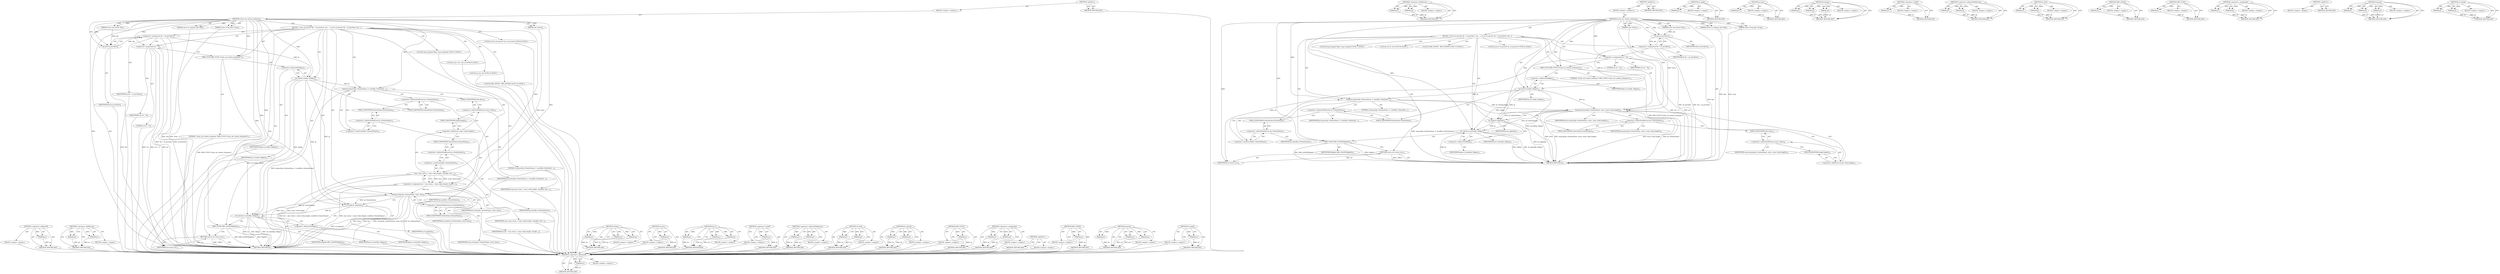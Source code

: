digraph "wl_apply" {
vulnerable_111 [label=<(METHOD,&lt;operator&gt;.addressOf)>];
vulnerable_112 [label=<(PARAM,p1)>];
vulnerable_113 [label=<(BLOCK,&lt;empty&gt;,&lt;empty&gt;)>];
vulnerable_114 [label=<(METHOD_RETURN,ANY)>];
vulnerable_136 [label=<(METHOD,&lt;operator&gt;.fieldAccess)>];
vulnerable_137 [label=<(PARAM,p1)>];
vulnerable_138 [label=<(PARAM,p2)>];
vulnerable_139 [label=<(BLOCK,&lt;empty&gt;,&lt;empty&gt;)>];
vulnerable_140 [label=<(METHOD_RETURN,ANY)>];
vulnerable_6 [label=<(METHOD,&lt;global&gt;)<SUB>1</SUB>>];
vulnerable_7 [label=<(BLOCK,&lt;empty&gt;,&lt;empty&gt;)<SUB>1</SUB>>];
vulnerable_8 [label=<(METHOD,wvlan_set_station_nickname)<SUB>1</SUB>>];
vulnerable_9 [label=<(PARAM,struct net_device *dev)<SUB>1</SUB>>];
vulnerable_10 [label=<(PARAM,struct iw_request_info *info)<SUB>2</SUB>>];
vulnerable_11 [label=<(PARAM,union iwreq_data *wrqu)<SUB>3</SUB>>];
vulnerable_12 [label=<(PARAM,char *extra)<SUB>4</SUB>>];
vulnerable_13 [label=<(BLOCK,{
 	struct wl_private *lp = wl_priv(dev);
 	uns...,{
 	struct wl_private *lp = wl_priv(dev);
 	uns...)<SUB>5</SUB>>];
vulnerable_14 [label="<(LOCAL,struct wl_private* lp: wl_private*)<SUB>6</SUB>>"];
vulnerable_15 [label=<(&lt;operator&gt;.assignment,*lp = wl_priv(dev))<SUB>6</SUB>>];
vulnerable_16 [label=<(IDENTIFIER,lp,*lp = wl_priv(dev))<SUB>6</SUB>>];
vulnerable_17 [label=<(wl_priv,wl_priv(dev))<SUB>6</SUB>>];
vulnerable_18 [label=<(IDENTIFIER,dev,wl_priv(dev))<SUB>6</SUB>>];
vulnerable_19 [label="<(LOCAL,long unsigned flags: long unsigned)<SUB>7</SUB>>"];
vulnerable_20 [label="<(LOCAL,int ret: int)<SUB>8</SUB>>"];
vulnerable_21 [label=<(&lt;operator&gt;.assignment,ret = 0)<SUB>8</SUB>>];
vulnerable_22 [label=<(IDENTIFIER,ret,ret = 0)<SUB>8</SUB>>];
vulnerable_23 [label=<(LITERAL,0,ret = 0)<SUB>8</SUB>>];
vulnerable_24 [label=<(DBG_FUNC,DBG_FUNC(&quot;wvlan_set_station_nickname&quot;))<SUB>12</SUB>>];
vulnerable_25 [label=<(LITERAL,&quot;wvlan_set_station_nickname&quot;,DBG_FUNC(&quot;wvlan_set_station_nickname&quot;))<SUB>12</SUB>>];
vulnerable_26 [label="<(LOCAL,DBG_ENTER : DBG_ENTER)<SUB>13</SUB>>"];
vulnerable_27 [label=<(wl_lock,wl_lock(lp, &amp;flags))<SUB>15</SUB>>];
vulnerable_28 [label=<(IDENTIFIER,lp,wl_lock(lp, &amp;flags))<SUB>15</SUB>>];
vulnerable_29 [label=<(&lt;operator&gt;.addressOf,&amp;flags)<SUB>15</SUB>>];
vulnerable_30 [label=<(IDENTIFIER,flags,wl_lock(lp, &amp;flags))<SUB>15</SUB>>];
vulnerable_31 [label=<(memset,memset(lp-&gt;StationName, 0, sizeof(lp-&gt;StationNa...)<SUB>17</SUB>>];
vulnerable_32 [label=<(&lt;operator&gt;.indirectFieldAccess,lp-&gt;StationName)<SUB>17</SUB>>];
vulnerable_33 [label=<(IDENTIFIER,lp,memset(lp-&gt;StationName, 0, sizeof(lp-&gt;StationNa...)<SUB>17</SUB>>];
vulnerable_34 [label=<(FIELD_IDENTIFIER,StationName,StationName)<SUB>17</SUB>>];
vulnerable_35 [label=<(LITERAL,0,memset(lp-&gt;StationName, 0, sizeof(lp-&gt;StationNa...)<SUB>17</SUB>>];
vulnerable_36 [label=<(&lt;operator&gt;.sizeOf,sizeof(lp-&gt;StationName))<SUB>17</SUB>>];
vulnerable_37 [label=<(&lt;operator&gt;.indirectFieldAccess,lp-&gt;StationName)<SUB>17</SUB>>];
vulnerable_38 [label=<(IDENTIFIER,lp,sizeof(lp-&gt;StationName))<SUB>17</SUB>>];
vulnerable_39 [label=<(FIELD_IDENTIFIER,StationName,StationName)<SUB>17</SUB>>];
vulnerable_40 [label=<(memcpy,memcpy(lp-&gt;StationName, extra, wrqu-&gt;data.length))<SUB>18</SUB>>];
vulnerable_41 [label=<(&lt;operator&gt;.indirectFieldAccess,lp-&gt;StationName)<SUB>18</SUB>>];
vulnerable_42 [label=<(IDENTIFIER,lp,memcpy(lp-&gt;StationName, extra, wrqu-&gt;data.length))<SUB>18</SUB>>];
vulnerable_43 [label=<(FIELD_IDENTIFIER,StationName,StationName)<SUB>18</SUB>>];
vulnerable_44 [label=<(IDENTIFIER,extra,memcpy(lp-&gt;StationName, extra, wrqu-&gt;data.length))<SUB>18</SUB>>];
vulnerable_45 [label=<(&lt;operator&gt;.fieldAccess,wrqu-&gt;data.length)<SUB>18</SUB>>];
vulnerable_46 [label=<(&lt;operator&gt;.indirectFieldAccess,wrqu-&gt;data)<SUB>18</SUB>>];
vulnerable_47 [label=<(IDENTIFIER,wrqu,memcpy(lp-&gt;StationName, extra, wrqu-&gt;data.length))<SUB>18</SUB>>];
vulnerable_48 [label=<(FIELD_IDENTIFIER,data,data)<SUB>18</SUB>>];
vulnerable_49 [label=<(FIELD_IDENTIFIER,length,length)<SUB>18</SUB>>];
vulnerable_50 [label=<(wl_apply,wl_apply(lp))<SUB>21</SUB>>];
vulnerable_51 [label=<(IDENTIFIER,lp,wl_apply(lp))<SUB>21</SUB>>];
vulnerable_52 [label=<(wl_unlock,wl_unlock(lp, &amp;flags))<SUB>22</SUB>>];
vulnerable_53 [label=<(IDENTIFIER,lp,wl_unlock(lp, &amp;flags))<SUB>22</SUB>>];
vulnerable_54 [label=<(&lt;operator&gt;.addressOf,&amp;flags)<SUB>22</SUB>>];
vulnerable_55 [label=<(IDENTIFIER,flags,wl_unlock(lp, &amp;flags))<SUB>22</SUB>>];
vulnerable_56 [label=<(DBG_LEAVE,DBG_LEAVE(DbgInfo))<SUB>24</SUB>>];
vulnerable_57 [label=<(IDENTIFIER,DbgInfo,DBG_LEAVE(DbgInfo))<SUB>24</SUB>>];
vulnerable_58 [label=<(RETURN,return ret;,return ret;)<SUB>25</SUB>>];
vulnerable_59 [label=<(IDENTIFIER,ret,return ret;)<SUB>25</SUB>>];
vulnerable_60 [label=<(METHOD_RETURN,int)<SUB>1</SUB>>];
vulnerable_62 [label=<(METHOD_RETURN,ANY)<SUB>1</SUB>>];
vulnerable_141 [label=<(METHOD,wl_apply)>];
vulnerable_142 [label=<(PARAM,p1)>];
vulnerable_143 [label=<(BLOCK,&lt;empty&gt;,&lt;empty&gt;)>];
vulnerable_144 [label=<(METHOD_RETURN,ANY)>];
vulnerable_98 [label=<(METHOD,wl_priv)>];
vulnerable_99 [label=<(PARAM,p1)>];
vulnerable_100 [label=<(BLOCK,&lt;empty&gt;,&lt;empty&gt;)>];
vulnerable_101 [label=<(METHOD_RETURN,ANY)>];
vulnerable_130 [label=<(METHOD,memcpy)>];
vulnerable_131 [label=<(PARAM,p1)>];
vulnerable_132 [label=<(PARAM,p2)>];
vulnerable_133 [label=<(PARAM,p3)>];
vulnerable_134 [label=<(BLOCK,&lt;empty&gt;,&lt;empty&gt;)>];
vulnerable_135 [label=<(METHOD_RETURN,ANY)>];
vulnerable_126 [label=<(METHOD,&lt;operator&gt;.sizeOf)>];
vulnerable_127 [label=<(PARAM,p1)>];
vulnerable_128 [label=<(BLOCK,&lt;empty&gt;,&lt;empty&gt;)>];
vulnerable_129 [label=<(METHOD_RETURN,ANY)>];
vulnerable_121 [label=<(METHOD,&lt;operator&gt;.indirectFieldAccess)>];
vulnerable_122 [label=<(PARAM,p1)>];
vulnerable_123 [label=<(PARAM,p2)>];
vulnerable_124 [label=<(BLOCK,&lt;empty&gt;,&lt;empty&gt;)>];
vulnerable_125 [label=<(METHOD_RETURN,ANY)>];
vulnerable_106 [label=<(METHOD,wl_lock)>];
vulnerable_107 [label=<(PARAM,p1)>];
vulnerable_108 [label=<(PARAM,p2)>];
vulnerable_109 [label=<(BLOCK,&lt;empty&gt;,&lt;empty&gt;)>];
vulnerable_110 [label=<(METHOD_RETURN,ANY)>];
vulnerable_150 [label=<(METHOD,DBG_LEAVE)>];
vulnerable_151 [label=<(PARAM,p1)>];
vulnerable_152 [label=<(BLOCK,&lt;empty&gt;,&lt;empty&gt;)>];
vulnerable_153 [label=<(METHOD_RETURN,ANY)>];
vulnerable_102 [label=<(METHOD,DBG_FUNC)>];
vulnerable_103 [label=<(PARAM,p1)>];
vulnerable_104 [label=<(BLOCK,&lt;empty&gt;,&lt;empty&gt;)>];
vulnerable_105 [label=<(METHOD_RETURN,ANY)>];
vulnerable_93 [label=<(METHOD,&lt;operator&gt;.assignment)>];
vulnerable_94 [label=<(PARAM,p1)>];
vulnerable_95 [label=<(PARAM,p2)>];
vulnerable_96 [label=<(BLOCK,&lt;empty&gt;,&lt;empty&gt;)>];
vulnerable_97 [label=<(METHOD_RETURN,ANY)>];
vulnerable_87 [label=<(METHOD,&lt;global&gt;)<SUB>1</SUB>>];
vulnerable_88 [label=<(BLOCK,&lt;empty&gt;,&lt;empty&gt;)>];
vulnerable_89 [label=<(METHOD_RETURN,ANY)>];
vulnerable_115 [label=<(METHOD,memset)>];
vulnerable_116 [label=<(PARAM,p1)>];
vulnerable_117 [label=<(PARAM,p2)>];
vulnerable_118 [label=<(PARAM,p3)>];
vulnerable_119 [label=<(BLOCK,&lt;empty&gt;,&lt;empty&gt;)>];
vulnerable_120 [label=<(METHOD_RETURN,ANY)>];
vulnerable_145 [label=<(METHOD,wl_unlock)>];
vulnerable_146 [label=<(PARAM,p1)>];
vulnerable_147 [label=<(PARAM,p2)>];
vulnerable_148 [label=<(BLOCK,&lt;empty&gt;,&lt;empty&gt;)>];
vulnerable_149 [label=<(METHOD_RETURN,ANY)>];
fixed_123 [label=<(METHOD,&lt;operator&gt;.addressOf)>];
fixed_124 [label=<(PARAM,p1)>];
fixed_125 [label=<(BLOCK,&lt;empty&gt;,&lt;empty&gt;)>];
fixed_126 [label=<(METHOD_RETURN,ANY)>];
fixed_148 [label=<(METHOD,&lt;operator&gt;.fieldAccess)>];
fixed_149 [label=<(PARAM,p1)>];
fixed_150 [label=<(PARAM,p2)>];
fixed_151 [label=<(BLOCK,&lt;empty&gt;,&lt;empty&gt;)>];
fixed_152 [label=<(METHOD_RETURN,ANY)>];
fixed_6 [label=<(METHOD,&lt;global&gt;)<SUB>1</SUB>>];
fixed_7 [label=<(BLOCK,&lt;empty&gt;,&lt;empty&gt;)<SUB>1</SUB>>];
fixed_8 [label=<(METHOD,wvlan_set_station_nickname)<SUB>1</SUB>>];
fixed_9 [label=<(PARAM,struct net_device *dev)<SUB>1</SUB>>];
fixed_10 [label=<(PARAM,struct iw_request_info *info)<SUB>2</SUB>>];
fixed_11 [label=<(PARAM,union iwreq_data *wrqu)<SUB>3</SUB>>];
fixed_12 [label=<(PARAM,char *extra)<SUB>4</SUB>>];
fixed_13 [label=<(BLOCK,{
 	struct wl_private *lp = wl_priv(dev);
 	uns...,{
 	struct wl_private *lp = wl_priv(dev);
 	uns...)<SUB>5</SUB>>];
fixed_14 [label="<(LOCAL,struct wl_private* lp: wl_private*)<SUB>6</SUB>>"];
fixed_15 [label=<(&lt;operator&gt;.assignment,*lp = wl_priv(dev))<SUB>6</SUB>>];
fixed_16 [label=<(IDENTIFIER,lp,*lp = wl_priv(dev))<SUB>6</SUB>>];
fixed_17 [label=<(wl_priv,wl_priv(dev))<SUB>6</SUB>>];
fixed_18 [label=<(IDENTIFIER,dev,wl_priv(dev))<SUB>6</SUB>>];
fixed_19 [label="<(LOCAL,long unsigned flags: long unsigned)<SUB>7</SUB>>"];
fixed_20 [label="<(LOCAL,size_t len: size_t)<SUB>8</SUB>>"];
fixed_21 [label="<(LOCAL,int ret: int)<SUB>9</SUB>>"];
fixed_22 [label=<(&lt;operator&gt;.assignment,ret = 0)<SUB>9</SUB>>];
fixed_23 [label=<(IDENTIFIER,ret,ret = 0)<SUB>9</SUB>>];
fixed_24 [label=<(LITERAL,0,ret = 0)<SUB>9</SUB>>];
fixed_25 [label=<(DBG_FUNC,DBG_FUNC(&quot;wvlan_set_station_nickname&quot;))<SUB>13</SUB>>];
fixed_26 [label=<(LITERAL,&quot;wvlan_set_station_nickname&quot;,DBG_FUNC(&quot;wvlan_set_station_nickname&quot;))<SUB>13</SUB>>];
fixed_27 [label="<(LOCAL,DBG_ENTER : DBG_ENTER)<SUB>14</SUB>>"];
fixed_28 [label=<(wl_lock,wl_lock(lp, &amp;flags))<SUB>16</SUB>>];
fixed_29 [label=<(IDENTIFIER,lp,wl_lock(lp, &amp;flags))<SUB>16</SUB>>];
fixed_30 [label=<(&lt;operator&gt;.addressOf,&amp;flags)<SUB>16</SUB>>];
fixed_31 [label=<(IDENTIFIER,flags,wl_lock(lp, &amp;flags))<SUB>16</SUB>>];
fixed_32 [label=<(memset,memset(lp-&gt;StationName, 0, sizeof(lp-&gt;StationNa...)<SUB>18</SUB>>];
fixed_33 [label=<(&lt;operator&gt;.indirectFieldAccess,lp-&gt;StationName)<SUB>18</SUB>>];
fixed_34 [label=<(IDENTIFIER,lp,memset(lp-&gt;StationName, 0, sizeof(lp-&gt;StationNa...)<SUB>18</SUB>>];
fixed_35 [label=<(FIELD_IDENTIFIER,StationName,StationName)<SUB>18</SUB>>];
fixed_36 [label=<(LITERAL,0,memset(lp-&gt;StationName, 0, sizeof(lp-&gt;StationNa...)<SUB>18</SUB>>];
fixed_37 [label=<(&lt;operator&gt;.sizeOf,sizeof(lp-&gt;StationName))<SUB>18</SUB>>];
fixed_38 [label=<(&lt;operator&gt;.indirectFieldAccess,lp-&gt;StationName)<SUB>18</SUB>>];
fixed_39 [label=<(IDENTIFIER,lp,sizeof(lp-&gt;StationName))<SUB>18</SUB>>];
fixed_40 [label=<(FIELD_IDENTIFIER,StationName,StationName)<SUB>18</SUB>>];
fixed_41 [label=<(&lt;operator&gt;.assignment,len = min_t(size_t, wrqu-&gt;data.length, sizeof(l...)<SUB>19</SUB>>];
fixed_42 [label=<(IDENTIFIER,len,len = min_t(size_t, wrqu-&gt;data.length, sizeof(l...)<SUB>19</SUB>>];
fixed_43 [label=<(min_t,min_t(size_t, wrqu-&gt;data.length, sizeof(lp-&gt;Sta...)<SUB>19</SUB>>];
fixed_44 [label=<(IDENTIFIER,size_t,min_t(size_t, wrqu-&gt;data.length, sizeof(lp-&gt;Sta...)<SUB>19</SUB>>];
fixed_45 [label=<(&lt;operator&gt;.fieldAccess,wrqu-&gt;data.length)<SUB>19</SUB>>];
fixed_46 [label=<(&lt;operator&gt;.indirectFieldAccess,wrqu-&gt;data)<SUB>19</SUB>>];
fixed_47 [label=<(IDENTIFIER,wrqu,min_t(size_t, wrqu-&gt;data.length, sizeof(lp-&gt;Sta...)<SUB>19</SUB>>];
fixed_48 [label=<(FIELD_IDENTIFIER,data,data)<SUB>19</SUB>>];
fixed_49 [label=<(FIELD_IDENTIFIER,length,length)<SUB>19</SUB>>];
fixed_50 [label=<(&lt;operator&gt;.sizeOf,sizeof(lp-&gt;StationName))<SUB>19</SUB>>];
fixed_51 [label=<(&lt;operator&gt;.indirectFieldAccess,lp-&gt;StationName)<SUB>19</SUB>>];
fixed_52 [label=<(IDENTIFIER,lp,sizeof(lp-&gt;StationName))<SUB>19</SUB>>];
fixed_53 [label=<(FIELD_IDENTIFIER,StationName,StationName)<SUB>19</SUB>>];
fixed_54 [label=<(strlcpy,strlcpy(lp-&gt;StationName, extra, len))<SUB>20</SUB>>];
fixed_55 [label=<(&lt;operator&gt;.indirectFieldAccess,lp-&gt;StationName)<SUB>20</SUB>>];
fixed_56 [label=<(IDENTIFIER,lp,strlcpy(lp-&gt;StationName, extra, len))<SUB>20</SUB>>];
fixed_57 [label=<(FIELD_IDENTIFIER,StationName,StationName)<SUB>20</SUB>>];
fixed_58 [label=<(IDENTIFIER,extra,strlcpy(lp-&gt;StationName, extra, len))<SUB>20</SUB>>];
fixed_59 [label=<(IDENTIFIER,len,strlcpy(lp-&gt;StationName, extra, len))<SUB>20</SUB>>];
fixed_60 [label=<(wl_apply,wl_apply(lp))<SUB>23</SUB>>];
fixed_61 [label=<(IDENTIFIER,lp,wl_apply(lp))<SUB>23</SUB>>];
fixed_62 [label=<(wl_unlock,wl_unlock(lp, &amp;flags))<SUB>24</SUB>>];
fixed_63 [label=<(IDENTIFIER,lp,wl_unlock(lp, &amp;flags))<SUB>24</SUB>>];
fixed_64 [label=<(&lt;operator&gt;.addressOf,&amp;flags)<SUB>24</SUB>>];
fixed_65 [label=<(IDENTIFIER,flags,wl_unlock(lp, &amp;flags))<SUB>24</SUB>>];
fixed_66 [label=<(DBG_LEAVE,DBG_LEAVE(DbgInfo))<SUB>26</SUB>>];
fixed_67 [label=<(IDENTIFIER,DbgInfo,DBG_LEAVE(DbgInfo))<SUB>26</SUB>>];
fixed_68 [label=<(RETURN,return ret;,return ret;)<SUB>27</SUB>>];
fixed_69 [label=<(IDENTIFIER,ret,return ret;)<SUB>27</SUB>>];
fixed_70 [label=<(METHOD_RETURN,int)<SUB>1</SUB>>];
fixed_72 [label=<(METHOD_RETURN,ANY)<SUB>1</SUB>>];
fixed_153 [label=<(METHOD,strlcpy)>];
fixed_154 [label=<(PARAM,p1)>];
fixed_155 [label=<(PARAM,p2)>];
fixed_156 [label=<(PARAM,p3)>];
fixed_157 [label=<(BLOCK,&lt;empty&gt;,&lt;empty&gt;)>];
fixed_158 [label=<(METHOD_RETURN,ANY)>];
fixed_110 [label=<(METHOD,wl_priv)>];
fixed_111 [label=<(PARAM,p1)>];
fixed_112 [label=<(BLOCK,&lt;empty&gt;,&lt;empty&gt;)>];
fixed_113 [label=<(METHOD_RETURN,ANY)>];
fixed_142 [label=<(METHOD,min_t)>];
fixed_143 [label=<(PARAM,p1)>];
fixed_144 [label=<(PARAM,p2)>];
fixed_145 [label=<(PARAM,p3)>];
fixed_146 [label=<(BLOCK,&lt;empty&gt;,&lt;empty&gt;)>];
fixed_147 [label=<(METHOD_RETURN,ANY)>];
fixed_138 [label=<(METHOD,&lt;operator&gt;.sizeOf)>];
fixed_139 [label=<(PARAM,p1)>];
fixed_140 [label=<(BLOCK,&lt;empty&gt;,&lt;empty&gt;)>];
fixed_141 [label=<(METHOD_RETURN,ANY)>];
fixed_133 [label=<(METHOD,&lt;operator&gt;.indirectFieldAccess)>];
fixed_134 [label=<(PARAM,p1)>];
fixed_135 [label=<(PARAM,p2)>];
fixed_136 [label=<(BLOCK,&lt;empty&gt;,&lt;empty&gt;)>];
fixed_137 [label=<(METHOD_RETURN,ANY)>];
fixed_118 [label=<(METHOD,wl_lock)>];
fixed_119 [label=<(PARAM,p1)>];
fixed_120 [label=<(PARAM,p2)>];
fixed_121 [label=<(BLOCK,&lt;empty&gt;,&lt;empty&gt;)>];
fixed_122 [label=<(METHOD_RETURN,ANY)>];
fixed_163 [label=<(METHOD,wl_unlock)>];
fixed_164 [label=<(PARAM,p1)>];
fixed_165 [label=<(PARAM,p2)>];
fixed_166 [label=<(BLOCK,&lt;empty&gt;,&lt;empty&gt;)>];
fixed_167 [label=<(METHOD_RETURN,ANY)>];
fixed_114 [label=<(METHOD,DBG_FUNC)>];
fixed_115 [label=<(PARAM,p1)>];
fixed_116 [label=<(BLOCK,&lt;empty&gt;,&lt;empty&gt;)>];
fixed_117 [label=<(METHOD_RETURN,ANY)>];
fixed_105 [label=<(METHOD,&lt;operator&gt;.assignment)>];
fixed_106 [label=<(PARAM,p1)>];
fixed_107 [label=<(PARAM,p2)>];
fixed_108 [label=<(BLOCK,&lt;empty&gt;,&lt;empty&gt;)>];
fixed_109 [label=<(METHOD_RETURN,ANY)>];
fixed_99 [label=<(METHOD,&lt;global&gt;)<SUB>1</SUB>>];
fixed_100 [label=<(BLOCK,&lt;empty&gt;,&lt;empty&gt;)>];
fixed_101 [label=<(METHOD_RETURN,ANY)>];
fixed_168 [label=<(METHOD,DBG_LEAVE)>];
fixed_169 [label=<(PARAM,p1)>];
fixed_170 [label=<(BLOCK,&lt;empty&gt;,&lt;empty&gt;)>];
fixed_171 [label=<(METHOD_RETURN,ANY)>];
fixed_127 [label=<(METHOD,memset)>];
fixed_128 [label=<(PARAM,p1)>];
fixed_129 [label=<(PARAM,p2)>];
fixed_130 [label=<(PARAM,p3)>];
fixed_131 [label=<(BLOCK,&lt;empty&gt;,&lt;empty&gt;)>];
fixed_132 [label=<(METHOD_RETURN,ANY)>];
fixed_159 [label=<(METHOD,wl_apply)>];
fixed_160 [label=<(PARAM,p1)>];
fixed_161 [label=<(BLOCK,&lt;empty&gt;,&lt;empty&gt;)>];
fixed_162 [label=<(METHOD_RETURN,ANY)>];
vulnerable_111 -> vulnerable_112  [key=0, label="AST: "];
vulnerable_111 -> vulnerable_112  [key=1, label="DDG: "];
vulnerable_111 -> vulnerable_113  [key=0, label="AST: "];
vulnerable_111 -> vulnerable_114  [key=0, label="AST: "];
vulnerable_111 -> vulnerable_114  [key=1, label="CFG: "];
vulnerable_112 -> vulnerable_114  [key=0, label="DDG: p1"];
vulnerable_136 -> vulnerable_137  [key=0, label="AST: "];
vulnerable_136 -> vulnerable_137  [key=1, label="DDG: "];
vulnerable_136 -> vulnerable_139  [key=0, label="AST: "];
vulnerable_136 -> vulnerable_138  [key=0, label="AST: "];
vulnerable_136 -> vulnerable_138  [key=1, label="DDG: "];
vulnerable_136 -> vulnerable_140  [key=0, label="AST: "];
vulnerable_136 -> vulnerable_140  [key=1, label="CFG: "];
vulnerable_137 -> vulnerable_140  [key=0, label="DDG: p1"];
vulnerable_138 -> vulnerable_140  [key=0, label="DDG: p2"];
vulnerable_6 -> vulnerable_7  [key=0, label="AST: "];
vulnerable_6 -> vulnerable_62  [key=0, label="AST: "];
vulnerable_6 -> vulnerable_62  [key=1, label="CFG: "];
vulnerable_7 -> vulnerable_8  [key=0, label="AST: "];
vulnerable_8 -> vulnerable_9  [key=0, label="AST: "];
vulnerable_8 -> vulnerable_9  [key=1, label="DDG: "];
vulnerable_8 -> vulnerable_10  [key=0, label="AST: "];
vulnerable_8 -> vulnerable_10  [key=1, label="DDG: "];
vulnerable_8 -> vulnerable_11  [key=0, label="AST: "];
vulnerable_8 -> vulnerable_11  [key=1, label="DDG: "];
vulnerable_8 -> vulnerable_12  [key=0, label="AST: "];
vulnerable_8 -> vulnerable_12  [key=1, label="DDG: "];
vulnerable_8 -> vulnerable_13  [key=0, label="AST: "];
vulnerable_8 -> vulnerable_60  [key=0, label="AST: "];
vulnerable_8 -> vulnerable_17  [key=0, label="CFG: "];
vulnerable_8 -> vulnerable_17  [key=1, label="DDG: "];
vulnerable_8 -> vulnerable_21  [key=0, label="DDG: "];
vulnerable_8 -> vulnerable_24  [key=0, label="DDG: "];
vulnerable_8 -> vulnerable_27  [key=0, label="DDG: "];
vulnerable_8 -> vulnerable_31  [key=0, label="DDG: "];
vulnerable_8 -> vulnerable_40  [key=0, label="DDG: "];
vulnerable_8 -> vulnerable_50  [key=0, label="DDG: "];
vulnerable_8 -> vulnerable_52  [key=0, label="DDG: "];
vulnerable_8 -> vulnerable_56  [key=0, label="DDG: "];
vulnerable_8 -> vulnerable_59  [key=0, label="DDG: "];
vulnerable_9 -> vulnerable_17  [key=0, label="DDG: dev"];
vulnerable_10 -> vulnerable_60  [key=0, label="DDG: info"];
vulnerable_11 -> vulnerable_60  [key=0, label="DDG: wrqu"];
vulnerable_12 -> vulnerable_40  [key=0, label="DDG: extra"];
vulnerable_13 -> vulnerable_14  [key=0, label="AST: "];
vulnerable_13 -> vulnerable_15  [key=0, label="AST: "];
vulnerable_13 -> vulnerable_19  [key=0, label="AST: "];
vulnerable_13 -> vulnerable_20  [key=0, label="AST: "];
vulnerable_13 -> vulnerable_21  [key=0, label="AST: "];
vulnerable_13 -> vulnerable_24  [key=0, label="AST: "];
vulnerable_13 -> vulnerable_26  [key=0, label="AST: "];
vulnerable_13 -> vulnerable_27  [key=0, label="AST: "];
vulnerable_13 -> vulnerable_31  [key=0, label="AST: "];
vulnerable_13 -> vulnerable_40  [key=0, label="AST: "];
vulnerable_13 -> vulnerable_50  [key=0, label="AST: "];
vulnerable_13 -> vulnerable_52  [key=0, label="AST: "];
vulnerable_13 -> vulnerable_56  [key=0, label="AST: "];
vulnerable_13 -> vulnerable_58  [key=0, label="AST: "];
vulnerable_15 -> vulnerable_16  [key=0, label="AST: "];
vulnerable_15 -> vulnerable_17  [key=0, label="AST: "];
vulnerable_15 -> vulnerable_21  [key=0, label="CFG: "];
vulnerable_15 -> vulnerable_60  [key=0, label="DDG: wl_priv(dev)"];
vulnerable_15 -> vulnerable_60  [key=1, label="DDG: *lp = wl_priv(dev)"];
vulnerable_15 -> vulnerable_27  [key=0, label="DDG: lp"];
vulnerable_17 -> vulnerable_18  [key=0, label="AST: "];
vulnerable_17 -> vulnerable_15  [key=0, label="CFG: "];
vulnerable_17 -> vulnerable_15  [key=1, label="DDG: dev"];
vulnerable_17 -> vulnerable_60  [key=0, label="DDG: dev"];
vulnerable_21 -> vulnerable_22  [key=0, label="AST: "];
vulnerable_21 -> vulnerable_23  [key=0, label="AST: "];
vulnerable_21 -> vulnerable_24  [key=0, label="CFG: "];
vulnerable_21 -> vulnerable_60  [key=0, label="DDG: ret"];
vulnerable_21 -> vulnerable_60  [key=1, label="DDG: ret = 0"];
vulnerable_21 -> vulnerable_59  [key=0, label="DDG: ret"];
vulnerable_24 -> vulnerable_25  [key=0, label="AST: "];
vulnerable_24 -> vulnerable_29  [key=0, label="CFG: "];
vulnerable_24 -> vulnerable_60  [key=0, label="DDG: DBG_FUNC(&quot;wvlan_set_station_nickname&quot;)"];
vulnerable_27 -> vulnerable_28  [key=0, label="AST: "];
vulnerable_27 -> vulnerable_29  [key=0, label="AST: "];
vulnerable_27 -> vulnerable_34  [key=0, label="CFG: "];
vulnerable_27 -> vulnerable_60  [key=0, label="DDG: wl_lock(lp, &amp;flags)"];
vulnerable_27 -> vulnerable_31  [key=0, label="DDG: lp"];
vulnerable_27 -> vulnerable_40  [key=0, label="DDG: lp"];
vulnerable_27 -> vulnerable_50  [key=0, label="DDG: lp"];
vulnerable_27 -> vulnerable_52  [key=0, label="DDG: &amp;flags"];
vulnerable_29 -> vulnerable_30  [key=0, label="AST: "];
vulnerable_29 -> vulnerable_27  [key=0, label="CFG: "];
vulnerable_31 -> vulnerable_32  [key=0, label="AST: "];
vulnerable_31 -> vulnerable_35  [key=0, label="AST: "];
vulnerable_31 -> vulnerable_36  [key=0, label="AST: "];
vulnerable_31 -> vulnerable_43  [key=0, label="CFG: "];
vulnerable_31 -> vulnerable_60  [key=0, label="DDG: memset(lp-&gt;StationName, 0, sizeof(lp-&gt;StationName))"];
vulnerable_31 -> vulnerable_40  [key=0, label="DDG: lp-&gt;StationName"];
vulnerable_32 -> vulnerable_33  [key=0, label="AST: "];
vulnerable_32 -> vulnerable_34  [key=0, label="AST: "];
vulnerable_32 -> vulnerable_39  [key=0, label="CFG: "];
vulnerable_34 -> vulnerable_32  [key=0, label="CFG: "];
vulnerable_36 -> vulnerable_37  [key=0, label="AST: "];
vulnerable_36 -> vulnerable_31  [key=0, label="CFG: "];
vulnerable_37 -> vulnerable_38  [key=0, label="AST: "];
vulnerable_37 -> vulnerable_39  [key=0, label="AST: "];
vulnerable_37 -> vulnerable_36  [key=0, label="CFG: "];
vulnerable_39 -> vulnerable_37  [key=0, label="CFG: "];
vulnerable_40 -> vulnerable_41  [key=0, label="AST: "];
vulnerable_40 -> vulnerable_44  [key=0, label="AST: "];
vulnerable_40 -> vulnerable_45  [key=0, label="AST: "];
vulnerable_40 -> vulnerable_50  [key=0, label="CFG: "];
vulnerable_40 -> vulnerable_50  [key=1, label="DDG: lp-&gt;StationName"];
vulnerable_40 -> vulnerable_60  [key=0, label="DDG: lp-&gt;StationName"];
vulnerable_40 -> vulnerable_60  [key=1, label="DDG: extra"];
vulnerable_40 -> vulnerable_60  [key=2, label="DDG: wrqu-&gt;data.length"];
vulnerable_40 -> vulnerable_60  [key=3, label="DDG: memcpy(lp-&gt;StationName, extra, wrqu-&gt;data.length)"];
vulnerable_40 -> vulnerable_52  [key=0, label="DDG: lp-&gt;StationName"];
vulnerable_41 -> vulnerable_42  [key=0, label="AST: "];
vulnerable_41 -> vulnerable_43  [key=0, label="AST: "];
vulnerable_41 -> vulnerable_48  [key=0, label="CFG: "];
vulnerable_43 -> vulnerable_41  [key=0, label="CFG: "];
vulnerable_45 -> vulnerable_46  [key=0, label="AST: "];
vulnerable_45 -> vulnerable_49  [key=0, label="AST: "];
vulnerable_45 -> vulnerable_40  [key=0, label="CFG: "];
vulnerable_46 -> vulnerable_47  [key=0, label="AST: "];
vulnerable_46 -> vulnerable_48  [key=0, label="AST: "];
vulnerable_46 -> vulnerable_49  [key=0, label="CFG: "];
vulnerable_48 -> vulnerable_46  [key=0, label="CFG: "];
vulnerable_49 -> vulnerable_45  [key=0, label="CFG: "];
vulnerable_50 -> vulnerable_51  [key=0, label="AST: "];
vulnerable_50 -> vulnerable_54  [key=0, label="CFG: "];
vulnerable_50 -> vulnerable_60  [key=0, label="DDG: wl_apply(lp)"];
vulnerable_50 -> vulnerable_52  [key=0, label="DDG: lp"];
vulnerable_52 -> vulnerable_53  [key=0, label="AST: "];
vulnerable_52 -> vulnerable_54  [key=0, label="AST: "];
vulnerable_52 -> vulnerable_56  [key=0, label="CFG: "];
vulnerable_52 -> vulnerable_60  [key=0, label="DDG: lp"];
vulnerable_52 -> vulnerable_60  [key=1, label="DDG: &amp;flags"];
vulnerable_52 -> vulnerable_60  [key=2, label="DDG: wl_unlock(lp, &amp;flags)"];
vulnerable_54 -> vulnerable_55  [key=0, label="AST: "];
vulnerable_54 -> vulnerable_52  [key=0, label="CFG: "];
vulnerable_56 -> vulnerable_57  [key=0, label="AST: "];
vulnerable_56 -> vulnerable_58  [key=0, label="CFG: "];
vulnerable_56 -> vulnerable_60  [key=0, label="DDG: DBG_LEAVE(DbgInfo)"];
vulnerable_56 -> vulnerable_60  [key=1, label="DDG: DbgInfo"];
vulnerable_58 -> vulnerable_59  [key=0, label="AST: "];
vulnerable_58 -> vulnerable_60  [key=0, label="CFG: "];
vulnerable_58 -> vulnerable_60  [key=1, label="DDG: &lt;RET&gt;"];
vulnerable_59 -> vulnerable_58  [key=0, label="DDG: ret"];
vulnerable_141 -> vulnerable_142  [key=0, label="AST: "];
vulnerable_141 -> vulnerable_142  [key=1, label="DDG: "];
vulnerable_141 -> vulnerable_143  [key=0, label="AST: "];
vulnerable_141 -> vulnerable_144  [key=0, label="AST: "];
vulnerable_141 -> vulnerable_144  [key=1, label="CFG: "];
vulnerable_142 -> vulnerable_144  [key=0, label="DDG: p1"];
vulnerable_98 -> vulnerable_99  [key=0, label="AST: "];
vulnerable_98 -> vulnerable_99  [key=1, label="DDG: "];
vulnerable_98 -> vulnerable_100  [key=0, label="AST: "];
vulnerable_98 -> vulnerable_101  [key=0, label="AST: "];
vulnerable_98 -> vulnerable_101  [key=1, label="CFG: "];
vulnerable_99 -> vulnerable_101  [key=0, label="DDG: p1"];
vulnerable_130 -> vulnerable_131  [key=0, label="AST: "];
vulnerable_130 -> vulnerable_131  [key=1, label="DDG: "];
vulnerable_130 -> vulnerable_134  [key=0, label="AST: "];
vulnerable_130 -> vulnerable_132  [key=0, label="AST: "];
vulnerable_130 -> vulnerable_132  [key=1, label="DDG: "];
vulnerable_130 -> vulnerable_135  [key=0, label="AST: "];
vulnerable_130 -> vulnerable_135  [key=1, label="CFG: "];
vulnerable_130 -> vulnerable_133  [key=0, label="AST: "];
vulnerable_130 -> vulnerable_133  [key=1, label="DDG: "];
vulnerable_131 -> vulnerable_135  [key=0, label="DDG: p1"];
vulnerable_132 -> vulnerable_135  [key=0, label="DDG: p2"];
vulnerable_133 -> vulnerable_135  [key=0, label="DDG: p3"];
vulnerable_126 -> vulnerable_127  [key=0, label="AST: "];
vulnerable_126 -> vulnerable_127  [key=1, label="DDG: "];
vulnerable_126 -> vulnerable_128  [key=0, label="AST: "];
vulnerable_126 -> vulnerable_129  [key=0, label="AST: "];
vulnerable_126 -> vulnerable_129  [key=1, label="CFG: "];
vulnerable_127 -> vulnerable_129  [key=0, label="DDG: p1"];
vulnerable_121 -> vulnerable_122  [key=0, label="AST: "];
vulnerable_121 -> vulnerable_122  [key=1, label="DDG: "];
vulnerable_121 -> vulnerable_124  [key=0, label="AST: "];
vulnerable_121 -> vulnerable_123  [key=0, label="AST: "];
vulnerable_121 -> vulnerable_123  [key=1, label="DDG: "];
vulnerable_121 -> vulnerable_125  [key=0, label="AST: "];
vulnerable_121 -> vulnerable_125  [key=1, label="CFG: "];
vulnerable_122 -> vulnerable_125  [key=0, label="DDG: p1"];
vulnerable_123 -> vulnerable_125  [key=0, label="DDG: p2"];
vulnerable_106 -> vulnerable_107  [key=0, label="AST: "];
vulnerable_106 -> vulnerable_107  [key=1, label="DDG: "];
vulnerable_106 -> vulnerable_109  [key=0, label="AST: "];
vulnerable_106 -> vulnerable_108  [key=0, label="AST: "];
vulnerable_106 -> vulnerable_108  [key=1, label="DDG: "];
vulnerable_106 -> vulnerable_110  [key=0, label="AST: "];
vulnerable_106 -> vulnerable_110  [key=1, label="CFG: "];
vulnerable_107 -> vulnerable_110  [key=0, label="DDG: p1"];
vulnerable_108 -> vulnerable_110  [key=0, label="DDG: p2"];
vulnerable_150 -> vulnerable_151  [key=0, label="AST: "];
vulnerable_150 -> vulnerable_151  [key=1, label="DDG: "];
vulnerable_150 -> vulnerable_152  [key=0, label="AST: "];
vulnerable_150 -> vulnerable_153  [key=0, label="AST: "];
vulnerable_150 -> vulnerable_153  [key=1, label="CFG: "];
vulnerable_151 -> vulnerable_153  [key=0, label="DDG: p1"];
vulnerable_102 -> vulnerable_103  [key=0, label="AST: "];
vulnerable_102 -> vulnerable_103  [key=1, label="DDG: "];
vulnerable_102 -> vulnerable_104  [key=0, label="AST: "];
vulnerable_102 -> vulnerable_105  [key=0, label="AST: "];
vulnerable_102 -> vulnerable_105  [key=1, label="CFG: "];
vulnerable_103 -> vulnerable_105  [key=0, label="DDG: p1"];
vulnerable_93 -> vulnerable_94  [key=0, label="AST: "];
vulnerable_93 -> vulnerable_94  [key=1, label="DDG: "];
vulnerable_93 -> vulnerable_96  [key=0, label="AST: "];
vulnerable_93 -> vulnerable_95  [key=0, label="AST: "];
vulnerable_93 -> vulnerable_95  [key=1, label="DDG: "];
vulnerable_93 -> vulnerable_97  [key=0, label="AST: "];
vulnerable_93 -> vulnerable_97  [key=1, label="CFG: "];
vulnerable_94 -> vulnerable_97  [key=0, label="DDG: p1"];
vulnerable_95 -> vulnerable_97  [key=0, label="DDG: p2"];
vulnerable_87 -> vulnerable_88  [key=0, label="AST: "];
vulnerable_87 -> vulnerable_89  [key=0, label="AST: "];
vulnerable_87 -> vulnerable_89  [key=1, label="CFG: "];
vulnerable_115 -> vulnerable_116  [key=0, label="AST: "];
vulnerable_115 -> vulnerable_116  [key=1, label="DDG: "];
vulnerable_115 -> vulnerable_119  [key=0, label="AST: "];
vulnerable_115 -> vulnerable_117  [key=0, label="AST: "];
vulnerable_115 -> vulnerable_117  [key=1, label="DDG: "];
vulnerable_115 -> vulnerable_120  [key=0, label="AST: "];
vulnerable_115 -> vulnerable_120  [key=1, label="CFG: "];
vulnerable_115 -> vulnerable_118  [key=0, label="AST: "];
vulnerable_115 -> vulnerable_118  [key=1, label="DDG: "];
vulnerable_116 -> vulnerable_120  [key=0, label="DDG: p1"];
vulnerable_117 -> vulnerable_120  [key=0, label="DDG: p2"];
vulnerable_118 -> vulnerable_120  [key=0, label="DDG: p3"];
vulnerable_145 -> vulnerable_146  [key=0, label="AST: "];
vulnerable_145 -> vulnerable_146  [key=1, label="DDG: "];
vulnerable_145 -> vulnerable_148  [key=0, label="AST: "];
vulnerable_145 -> vulnerable_147  [key=0, label="AST: "];
vulnerable_145 -> vulnerable_147  [key=1, label="DDG: "];
vulnerable_145 -> vulnerable_149  [key=0, label="AST: "];
vulnerable_145 -> vulnerable_149  [key=1, label="CFG: "];
vulnerable_146 -> vulnerable_149  [key=0, label="DDG: p1"];
vulnerable_147 -> vulnerable_149  [key=0, label="DDG: p2"];
fixed_123 -> fixed_124  [key=0, label="AST: "];
fixed_123 -> fixed_124  [key=1, label="DDG: "];
fixed_123 -> fixed_125  [key=0, label="AST: "];
fixed_123 -> fixed_126  [key=0, label="AST: "];
fixed_123 -> fixed_126  [key=1, label="CFG: "];
fixed_124 -> fixed_126  [key=0, label="DDG: p1"];
fixed_125 -> vulnerable_111  [key=0];
fixed_126 -> vulnerable_111  [key=0];
fixed_148 -> fixed_149  [key=0, label="AST: "];
fixed_148 -> fixed_149  [key=1, label="DDG: "];
fixed_148 -> fixed_151  [key=0, label="AST: "];
fixed_148 -> fixed_150  [key=0, label="AST: "];
fixed_148 -> fixed_150  [key=1, label="DDG: "];
fixed_148 -> fixed_152  [key=0, label="AST: "];
fixed_148 -> fixed_152  [key=1, label="CFG: "];
fixed_149 -> fixed_152  [key=0, label="DDG: p1"];
fixed_150 -> fixed_152  [key=0, label="DDG: p2"];
fixed_151 -> vulnerable_111  [key=0];
fixed_152 -> vulnerable_111  [key=0];
fixed_6 -> fixed_7  [key=0, label="AST: "];
fixed_6 -> fixed_72  [key=0, label="AST: "];
fixed_6 -> fixed_72  [key=1, label="CFG: "];
fixed_7 -> fixed_8  [key=0, label="AST: "];
fixed_8 -> fixed_9  [key=0, label="AST: "];
fixed_8 -> fixed_9  [key=1, label="DDG: "];
fixed_8 -> fixed_10  [key=0, label="AST: "];
fixed_8 -> fixed_10  [key=1, label="DDG: "];
fixed_8 -> fixed_11  [key=0, label="AST: "];
fixed_8 -> fixed_11  [key=1, label="DDG: "];
fixed_8 -> fixed_12  [key=0, label="AST: "];
fixed_8 -> fixed_12  [key=1, label="DDG: "];
fixed_8 -> fixed_13  [key=0, label="AST: "];
fixed_8 -> fixed_70  [key=0, label="AST: "];
fixed_8 -> fixed_17  [key=0, label="CFG: "];
fixed_8 -> fixed_17  [key=1, label="DDG: "];
fixed_8 -> fixed_22  [key=0, label="DDG: "];
fixed_8 -> fixed_25  [key=0, label="DDG: "];
fixed_8 -> fixed_28  [key=0, label="DDG: "];
fixed_8 -> fixed_32  [key=0, label="DDG: "];
fixed_8 -> fixed_54  [key=0, label="DDG: "];
fixed_8 -> fixed_60  [key=0, label="DDG: "];
fixed_8 -> fixed_62  [key=0, label="DDG: "];
fixed_8 -> fixed_66  [key=0, label="DDG: "];
fixed_8 -> fixed_69  [key=0, label="DDG: "];
fixed_8 -> fixed_43  [key=0, label="DDG: "];
fixed_9 -> fixed_17  [key=0, label="DDG: dev"];
fixed_10 -> fixed_70  [key=0, label="DDG: info"];
fixed_11 -> fixed_70  [key=0, label="DDG: wrqu"];
fixed_12 -> fixed_54  [key=0, label="DDG: extra"];
fixed_13 -> fixed_14  [key=0, label="AST: "];
fixed_13 -> fixed_15  [key=0, label="AST: "];
fixed_13 -> fixed_19  [key=0, label="AST: "];
fixed_13 -> fixed_20  [key=0, label="AST: "];
fixed_13 -> fixed_21  [key=0, label="AST: "];
fixed_13 -> fixed_22  [key=0, label="AST: "];
fixed_13 -> fixed_25  [key=0, label="AST: "];
fixed_13 -> fixed_27  [key=0, label="AST: "];
fixed_13 -> fixed_28  [key=0, label="AST: "];
fixed_13 -> fixed_32  [key=0, label="AST: "];
fixed_13 -> fixed_41  [key=0, label="AST: "];
fixed_13 -> fixed_54  [key=0, label="AST: "];
fixed_13 -> fixed_60  [key=0, label="AST: "];
fixed_13 -> fixed_62  [key=0, label="AST: "];
fixed_13 -> fixed_66  [key=0, label="AST: "];
fixed_13 -> fixed_68  [key=0, label="AST: "];
fixed_14 -> vulnerable_111  [key=0];
fixed_15 -> fixed_16  [key=0, label="AST: "];
fixed_15 -> fixed_17  [key=0, label="AST: "];
fixed_15 -> fixed_22  [key=0, label="CFG: "];
fixed_15 -> fixed_70  [key=0, label="DDG: wl_priv(dev)"];
fixed_15 -> fixed_70  [key=1, label="DDG: *lp = wl_priv(dev)"];
fixed_15 -> fixed_28  [key=0, label="DDG: lp"];
fixed_16 -> vulnerable_111  [key=0];
fixed_17 -> fixed_18  [key=0, label="AST: "];
fixed_17 -> fixed_15  [key=0, label="CFG: "];
fixed_17 -> fixed_15  [key=1, label="DDG: dev"];
fixed_17 -> fixed_70  [key=0, label="DDG: dev"];
fixed_18 -> vulnerable_111  [key=0];
fixed_19 -> vulnerable_111  [key=0];
fixed_20 -> vulnerable_111  [key=0];
fixed_21 -> vulnerable_111  [key=0];
fixed_22 -> fixed_23  [key=0, label="AST: "];
fixed_22 -> fixed_24  [key=0, label="AST: "];
fixed_22 -> fixed_25  [key=0, label="CFG: "];
fixed_22 -> fixed_70  [key=0, label="DDG: ret"];
fixed_22 -> fixed_70  [key=1, label="DDG: ret = 0"];
fixed_22 -> fixed_69  [key=0, label="DDG: ret"];
fixed_23 -> vulnerable_111  [key=0];
fixed_24 -> vulnerable_111  [key=0];
fixed_25 -> fixed_26  [key=0, label="AST: "];
fixed_25 -> fixed_30  [key=0, label="CFG: "];
fixed_25 -> fixed_70  [key=0, label="DDG: DBG_FUNC(&quot;wvlan_set_station_nickname&quot;)"];
fixed_26 -> vulnerable_111  [key=0];
fixed_27 -> vulnerable_111  [key=0];
fixed_28 -> fixed_29  [key=0, label="AST: "];
fixed_28 -> fixed_30  [key=0, label="AST: "];
fixed_28 -> fixed_35  [key=0, label="CFG: "];
fixed_28 -> fixed_70  [key=0, label="DDG: wl_lock(lp, &amp;flags)"];
fixed_28 -> fixed_32  [key=0, label="DDG: lp"];
fixed_28 -> fixed_54  [key=0, label="DDG: lp"];
fixed_28 -> fixed_60  [key=0, label="DDG: lp"];
fixed_28 -> fixed_62  [key=0, label="DDG: &amp;flags"];
fixed_29 -> vulnerable_111  [key=0];
fixed_30 -> fixed_31  [key=0, label="AST: "];
fixed_30 -> fixed_28  [key=0, label="CFG: "];
fixed_31 -> vulnerable_111  [key=0];
fixed_32 -> fixed_33  [key=0, label="AST: "];
fixed_32 -> fixed_36  [key=0, label="AST: "];
fixed_32 -> fixed_37  [key=0, label="AST: "];
fixed_32 -> fixed_48  [key=0, label="CFG: "];
fixed_32 -> fixed_70  [key=0, label="DDG: memset(lp-&gt;StationName, 0, sizeof(lp-&gt;StationName))"];
fixed_33 -> fixed_34  [key=0, label="AST: "];
fixed_33 -> fixed_35  [key=0, label="AST: "];
fixed_33 -> fixed_40  [key=0, label="CFG: "];
fixed_34 -> vulnerable_111  [key=0];
fixed_35 -> fixed_33  [key=0, label="CFG: "];
fixed_36 -> vulnerable_111  [key=0];
fixed_37 -> fixed_38  [key=0, label="AST: "];
fixed_37 -> fixed_32  [key=0, label="CFG: "];
fixed_38 -> fixed_39  [key=0, label="AST: "];
fixed_38 -> fixed_40  [key=0, label="AST: "];
fixed_38 -> fixed_37  [key=0, label="CFG: "];
fixed_39 -> vulnerable_111  [key=0];
fixed_40 -> fixed_38  [key=0, label="CFG: "];
fixed_41 -> fixed_42  [key=0, label="AST: "];
fixed_41 -> fixed_43  [key=0, label="AST: "];
fixed_41 -> fixed_57  [key=0, label="CFG: "];
fixed_41 -> fixed_70  [key=0, label="DDG: min_t(size_t, wrqu-&gt;data.length, sizeof(lp-&gt;StationName))"];
fixed_41 -> fixed_70  [key=1, label="DDG: len = min_t(size_t, wrqu-&gt;data.length, sizeof(lp-&gt;StationName))"];
fixed_41 -> fixed_54  [key=0, label="DDG: len"];
fixed_42 -> vulnerable_111  [key=0];
fixed_43 -> fixed_44  [key=0, label="AST: "];
fixed_43 -> fixed_45  [key=0, label="AST: "];
fixed_43 -> fixed_50  [key=0, label="AST: "];
fixed_43 -> fixed_41  [key=0, label="CFG: "];
fixed_43 -> fixed_41  [key=1, label="DDG: size_t"];
fixed_43 -> fixed_41  [key=2, label="DDG: wrqu-&gt;data.length"];
fixed_43 -> fixed_70  [key=0, label="DDG: wrqu-&gt;data.length"];
fixed_43 -> fixed_70  [key=1, label="DDG: size_t"];
fixed_44 -> vulnerable_111  [key=0];
fixed_45 -> fixed_46  [key=0, label="AST: "];
fixed_45 -> fixed_49  [key=0, label="AST: "];
fixed_45 -> fixed_53  [key=0, label="CFG: "];
fixed_46 -> fixed_47  [key=0, label="AST: "];
fixed_46 -> fixed_48  [key=0, label="AST: "];
fixed_46 -> fixed_49  [key=0, label="CFG: "];
fixed_47 -> vulnerable_111  [key=0];
fixed_48 -> fixed_46  [key=0, label="CFG: "];
fixed_49 -> fixed_45  [key=0, label="CFG: "];
fixed_50 -> fixed_51  [key=0, label="AST: "];
fixed_50 -> fixed_43  [key=0, label="CFG: "];
fixed_51 -> fixed_52  [key=0, label="AST: "];
fixed_51 -> fixed_53  [key=0, label="AST: "];
fixed_51 -> fixed_50  [key=0, label="CFG: "];
fixed_52 -> vulnerable_111  [key=0];
fixed_53 -> fixed_51  [key=0, label="CFG: "];
fixed_54 -> fixed_55  [key=0, label="AST: "];
fixed_54 -> fixed_58  [key=0, label="AST: "];
fixed_54 -> fixed_59  [key=0, label="AST: "];
fixed_54 -> fixed_60  [key=0, label="CFG: "];
fixed_54 -> fixed_60  [key=1, label="DDG: lp-&gt;StationName"];
fixed_54 -> fixed_70  [key=0, label="DDG: lp-&gt;StationName"];
fixed_54 -> fixed_70  [key=1, label="DDG: extra"];
fixed_54 -> fixed_70  [key=2, label="DDG: len"];
fixed_54 -> fixed_70  [key=3, label="DDG: strlcpy(lp-&gt;StationName, extra, len)"];
fixed_54 -> fixed_62  [key=0, label="DDG: lp-&gt;StationName"];
fixed_55 -> fixed_56  [key=0, label="AST: "];
fixed_55 -> fixed_57  [key=0, label="AST: "];
fixed_55 -> fixed_54  [key=0, label="CFG: "];
fixed_56 -> vulnerable_111  [key=0];
fixed_57 -> fixed_55  [key=0, label="CFG: "];
fixed_58 -> vulnerable_111  [key=0];
fixed_59 -> vulnerable_111  [key=0];
fixed_60 -> fixed_61  [key=0, label="AST: "];
fixed_60 -> fixed_64  [key=0, label="CFG: "];
fixed_60 -> fixed_70  [key=0, label="DDG: wl_apply(lp)"];
fixed_60 -> fixed_62  [key=0, label="DDG: lp"];
fixed_61 -> vulnerable_111  [key=0];
fixed_62 -> fixed_63  [key=0, label="AST: "];
fixed_62 -> fixed_64  [key=0, label="AST: "];
fixed_62 -> fixed_66  [key=0, label="CFG: "];
fixed_62 -> fixed_70  [key=0, label="DDG: lp"];
fixed_62 -> fixed_70  [key=1, label="DDG: &amp;flags"];
fixed_62 -> fixed_70  [key=2, label="DDG: wl_unlock(lp, &amp;flags)"];
fixed_63 -> vulnerable_111  [key=0];
fixed_64 -> fixed_65  [key=0, label="AST: "];
fixed_64 -> fixed_62  [key=0, label="CFG: "];
fixed_65 -> vulnerable_111  [key=0];
fixed_66 -> fixed_67  [key=0, label="AST: "];
fixed_66 -> fixed_68  [key=0, label="CFG: "];
fixed_66 -> fixed_70  [key=0, label="DDG: DBG_LEAVE(DbgInfo)"];
fixed_66 -> fixed_70  [key=1, label="DDG: DbgInfo"];
fixed_67 -> vulnerable_111  [key=0];
fixed_68 -> fixed_69  [key=0, label="AST: "];
fixed_68 -> fixed_70  [key=0, label="CFG: "];
fixed_68 -> fixed_70  [key=1, label="DDG: &lt;RET&gt;"];
fixed_69 -> fixed_68  [key=0, label="DDG: ret"];
fixed_70 -> vulnerable_111  [key=0];
fixed_72 -> vulnerable_111  [key=0];
fixed_153 -> fixed_154  [key=0, label="AST: "];
fixed_153 -> fixed_154  [key=1, label="DDG: "];
fixed_153 -> fixed_157  [key=0, label="AST: "];
fixed_153 -> fixed_155  [key=0, label="AST: "];
fixed_153 -> fixed_155  [key=1, label="DDG: "];
fixed_153 -> fixed_158  [key=0, label="AST: "];
fixed_153 -> fixed_158  [key=1, label="CFG: "];
fixed_153 -> fixed_156  [key=0, label="AST: "];
fixed_153 -> fixed_156  [key=1, label="DDG: "];
fixed_154 -> fixed_158  [key=0, label="DDG: p1"];
fixed_155 -> fixed_158  [key=0, label="DDG: p2"];
fixed_156 -> fixed_158  [key=0, label="DDG: p3"];
fixed_157 -> vulnerable_111  [key=0];
fixed_158 -> vulnerable_111  [key=0];
fixed_110 -> fixed_111  [key=0, label="AST: "];
fixed_110 -> fixed_111  [key=1, label="DDG: "];
fixed_110 -> fixed_112  [key=0, label="AST: "];
fixed_110 -> fixed_113  [key=0, label="AST: "];
fixed_110 -> fixed_113  [key=1, label="CFG: "];
fixed_111 -> fixed_113  [key=0, label="DDG: p1"];
fixed_112 -> vulnerable_111  [key=0];
fixed_113 -> vulnerable_111  [key=0];
fixed_142 -> fixed_143  [key=0, label="AST: "];
fixed_142 -> fixed_143  [key=1, label="DDG: "];
fixed_142 -> fixed_146  [key=0, label="AST: "];
fixed_142 -> fixed_144  [key=0, label="AST: "];
fixed_142 -> fixed_144  [key=1, label="DDG: "];
fixed_142 -> fixed_147  [key=0, label="AST: "];
fixed_142 -> fixed_147  [key=1, label="CFG: "];
fixed_142 -> fixed_145  [key=0, label="AST: "];
fixed_142 -> fixed_145  [key=1, label="DDG: "];
fixed_143 -> fixed_147  [key=0, label="DDG: p1"];
fixed_144 -> fixed_147  [key=0, label="DDG: p2"];
fixed_145 -> fixed_147  [key=0, label="DDG: p3"];
fixed_146 -> vulnerable_111  [key=0];
fixed_147 -> vulnerable_111  [key=0];
fixed_138 -> fixed_139  [key=0, label="AST: "];
fixed_138 -> fixed_139  [key=1, label="DDG: "];
fixed_138 -> fixed_140  [key=0, label="AST: "];
fixed_138 -> fixed_141  [key=0, label="AST: "];
fixed_138 -> fixed_141  [key=1, label="CFG: "];
fixed_139 -> fixed_141  [key=0, label="DDG: p1"];
fixed_140 -> vulnerable_111  [key=0];
fixed_141 -> vulnerable_111  [key=0];
fixed_133 -> fixed_134  [key=0, label="AST: "];
fixed_133 -> fixed_134  [key=1, label="DDG: "];
fixed_133 -> fixed_136  [key=0, label="AST: "];
fixed_133 -> fixed_135  [key=0, label="AST: "];
fixed_133 -> fixed_135  [key=1, label="DDG: "];
fixed_133 -> fixed_137  [key=0, label="AST: "];
fixed_133 -> fixed_137  [key=1, label="CFG: "];
fixed_134 -> fixed_137  [key=0, label="DDG: p1"];
fixed_135 -> fixed_137  [key=0, label="DDG: p2"];
fixed_136 -> vulnerable_111  [key=0];
fixed_137 -> vulnerable_111  [key=0];
fixed_118 -> fixed_119  [key=0, label="AST: "];
fixed_118 -> fixed_119  [key=1, label="DDG: "];
fixed_118 -> fixed_121  [key=0, label="AST: "];
fixed_118 -> fixed_120  [key=0, label="AST: "];
fixed_118 -> fixed_120  [key=1, label="DDG: "];
fixed_118 -> fixed_122  [key=0, label="AST: "];
fixed_118 -> fixed_122  [key=1, label="CFG: "];
fixed_119 -> fixed_122  [key=0, label="DDG: p1"];
fixed_120 -> fixed_122  [key=0, label="DDG: p2"];
fixed_121 -> vulnerable_111  [key=0];
fixed_122 -> vulnerable_111  [key=0];
fixed_163 -> fixed_164  [key=0, label="AST: "];
fixed_163 -> fixed_164  [key=1, label="DDG: "];
fixed_163 -> fixed_166  [key=0, label="AST: "];
fixed_163 -> fixed_165  [key=0, label="AST: "];
fixed_163 -> fixed_165  [key=1, label="DDG: "];
fixed_163 -> fixed_167  [key=0, label="AST: "];
fixed_163 -> fixed_167  [key=1, label="CFG: "];
fixed_164 -> fixed_167  [key=0, label="DDG: p1"];
fixed_165 -> fixed_167  [key=0, label="DDG: p2"];
fixed_166 -> vulnerable_111  [key=0];
fixed_167 -> vulnerable_111  [key=0];
fixed_114 -> fixed_115  [key=0, label="AST: "];
fixed_114 -> fixed_115  [key=1, label="DDG: "];
fixed_114 -> fixed_116  [key=0, label="AST: "];
fixed_114 -> fixed_117  [key=0, label="AST: "];
fixed_114 -> fixed_117  [key=1, label="CFG: "];
fixed_115 -> fixed_117  [key=0, label="DDG: p1"];
fixed_116 -> vulnerable_111  [key=0];
fixed_117 -> vulnerable_111  [key=0];
fixed_105 -> fixed_106  [key=0, label="AST: "];
fixed_105 -> fixed_106  [key=1, label="DDG: "];
fixed_105 -> fixed_108  [key=0, label="AST: "];
fixed_105 -> fixed_107  [key=0, label="AST: "];
fixed_105 -> fixed_107  [key=1, label="DDG: "];
fixed_105 -> fixed_109  [key=0, label="AST: "];
fixed_105 -> fixed_109  [key=1, label="CFG: "];
fixed_106 -> fixed_109  [key=0, label="DDG: p1"];
fixed_107 -> fixed_109  [key=0, label="DDG: p2"];
fixed_108 -> vulnerable_111  [key=0];
fixed_109 -> vulnerable_111  [key=0];
fixed_99 -> fixed_100  [key=0, label="AST: "];
fixed_99 -> fixed_101  [key=0, label="AST: "];
fixed_99 -> fixed_101  [key=1, label="CFG: "];
fixed_100 -> vulnerable_111  [key=0];
fixed_101 -> vulnerable_111  [key=0];
fixed_168 -> fixed_169  [key=0, label="AST: "];
fixed_168 -> fixed_169  [key=1, label="DDG: "];
fixed_168 -> fixed_170  [key=0, label="AST: "];
fixed_168 -> fixed_171  [key=0, label="AST: "];
fixed_168 -> fixed_171  [key=1, label="CFG: "];
fixed_169 -> fixed_171  [key=0, label="DDG: p1"];
fixed_170 -> vulnerable_111  [key=0];
fixed_171 -> vulnerable_111  [key=0];
fixed_127 -> fixed_128  [key=0, label="AST: "];
fixed_127 -> fixed_128  [key=1, label="DDG: "];
fixed_127 -> fixed_131  [key=0, label="AST: "];
fixed_127 -> fixed_129  [key=0, label="AST: "];
fixed_127 -> fixed_129  [key=1, label="DDG: "];
fixed_127 -> fixed_132  [key=0, label="AST: "];
fixed_127 -> fixed_132  [key=1, label="CFG: "];
fixed_127 -> fixed_130  [key=0, label="AST: "];
fixed_127 -> fixed_130  [key=1, label="DDG: "];
fixed_128 -> fixed_132  [key=0, label="DDG: p1"];
fixed_129 -> fixed_132  [key=0, label="DDG: p2"];
fixed_130 -> fixed_132  [key=0, label="DDG: p3"];
fixed_131 -> vulnerable_111  [key=0];
fixed_132 -> vulnerable_111  [key=0];
fixed_159 -> fixed_160  [key=0, label="AST: "];
fixed_159 -> fixed_160  [key=1, label="DDG: "];
fixed_159 -> fixed_161  [key=0, label="AST: "];
fixed_159 -> fixed_162  [key=0, label="AST: "];
fixed_159 -> fixed_162  [key=1, label="CFG: "];
fixed_160 -> fixed_162  [key=0, label="DDG: p1"];
fixed_161 -> vulnerable_111  [key=0];
fixed_162 -> vulnerable_111  [key=0];
}
